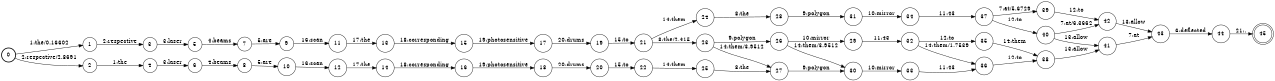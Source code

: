 digraph FST {
rankdir = LR;
size = "8.5,11";
label = "";
center = 1;
orientation = Portrait;
ranksep = "0.4";
nodesep = "0.25";
0 [label = "0", shape = circle, style = bold, fontsize = 14]
	0 -> 1 [label = "1:the/0.16602", fontsize = 14];
	0 -> 2 [label = "2:respective/2.8691", fontsize = 14];
1 [label = "1", shape = circle, style = solid, fontsize = 14]
	1 -> 3 [label = "2:respective", fontsize = 14];
2 [label = "2", shape = circle, style = solid, fontsize = 14]
	2 -> 4 [label = "1:the", fontsize = 14];
3 [label = "3", shape = circle, style = solid, fontsize = 14]
	3 -> 5 [label = "3:laser", fontsize = 14];
4 [label = "4", shape = circle, style = solid, fontsize = 14]
	4 -> 6 [label = "3:laser", fontsize = 14];
5 [label = "5", shape = circle, style = solid, fontsize = 14]
	5 -> 7 [label = "4:beams", fontsize = 14];
6 [label = "6", shape = circle, style = solid, fontsize = 14]
	6 -> 8 [label = "4:beams", fontsize = 14];
7 [label = "7", shape = circle, style = solid, fontsize = 14]
	7 -> 9 [label = "5:are", fontsize = 14];
8 [label = "8", shape = circle, style = solid, fontsize = 14]
	8 -> 10 [label = "5:are", fontsize = 14];
9 [label = "9", shape = circle, style = solid, fontsize = 14]
	9 -> 11 [label = "16:scan", fontsize = 14];
10 [label = "10", shape = circle, style = solid, fontsize = 14]
	10 -> 12 [label = "16:scan", fontsize = 14];
11 [label = "11", shape = circle, style = solid, fontsize = 14]
	11 -> 13 [label = "17:the", fontsize = 14];
12 [label = "12", shape = circle, style = solid, fontsize = 14]
	12 -> 14 [label = "17:the", fontsize = 14];
13 [label = "13", shape = circle, style = solid, fontsize = 14]
	13 -> 15 [label = "18:corresponding", fontsize = 14];
14 [label = "14", shape = circle, style = solid, fontsize = 14]
	14 -> 16 [label = "18:corresponding", fontsize = 14];
15 [label = "15", shape = circle, style = solid, fontsize = 14]
	15 -> 17 [label = "19:photosensitive", fontsize = 14];
16 [label = "16", shape = circle, style = solid, fontsize = 14]
	16 -> 18 [label = "19:photosensitive", fontsize = 14];
17 [label = "17", shape = circle, style = solid, fontsize = 14]
	17 -> 19 [label = "20:drums", fontsize = 14];
18 [label = "18", shape = circle, style = solid, fontsize = 14]
	18 -> 20 [label = "20:drums", fontsize = 14];
19 [label = "19", shape = circle, style = solid, fontsize = 14]
	19 -> 21 [label = "15:to", fontsize = 14];
20 [label = "20", shape = circle, style = solid, fontsize = 14]
	20 -> 22 [label = "15:to", fontsize = 14];
21 [label = "21", shape = circle, style = solid, fontsize = 14]
	21 -> 23 [label = "8:the/2.415", fontsize = 14];
	21 -> 24 [label = "14:them", fontsize = 14];
22 [label = "22", shape = circle, style = solid, fontsize = 14]
	22 -> 25 [label = "14:them", fontsize = 14];
23 [label = "23", shape = circle, style = solid, fontsize = 14]
	23 -> 26 [label = "9:polygon", fontsize = 14];
	23 -> 27 [label = "14:them/3.9512", fontsize = 14];
24 [label = "24", shape = circle, style = solid, fontsize = 14]
	24 -> 28 [label = "8:the", fontsize = 14];
25 [label = "25", shape = circle, style = solid, fontsize = 14]
	25 -> 27 [label = "8:the", fontsize = 14];
26 [label = "26", shape = circle, style = solid, fontsize = 14]
	26 -> 29 [label = "10:mirror", fontsize = 14];
	26 -> 30 [label = "14:them/3.9512", fontsize = 14];
27 [label = "27", shape = circle, style = solid, fontsize = 14]
	27 -> 30 [label = "9:polygon", fontsize = 14];
28 [label = "28", shape = circle, style = solid, fontsize = 14]
	28 -> 31 [label = "9:polygon", fontsize = 14];
29 [label = "29", shape = circle, style = solid, fontsize = 14]
	29 -> 32 [label = "11:43", fontsize = 14];
30 [label = "30", shape = circle, style = solid, fontsize = 14]
	30 -> 33 [label = "10:mirror", fontsize = 14];
31 [label = "31", shape = circle, style = solid, fontsize = 14]
	31 -> 34 [label = "10:mirror", fontsize = 14];
32 [label = "32", shape = circle, style = solid, fontsize = 14]
	32 -> 36 [label = "14:them/1.7539", fontsize = 14];
	32 -> 35 [label = "12:to", fontsize = 14];
33 [label = "33", shape = circle, style = solid, fontsize = 14]
	33 -> 36 [label = "11:43", fontsize = 14];
34 [label = "34", shape = circle, style = solid, fontsize = 14]
	34 -> 37 [label = "11:43", fontsize = 14];
35 [label = "35", shape = circle, style = solid, fontsize = 14]
	35 -> 38 [label = "14:them", fontsize = 14];
36 [label = "36", shape = circle, style = solid, fontsize = 14]
	36 -> 38 [label = "12:to", fontsize = 14];
37 [label = "37", shape = circle, style = solid, fontsize = 14]
	37 -> 39 [label = "7:at/5.6729", fontsize = 14];
	37 -> 40 [label = "12:to", fontsize = 14];
38 [label = "38", shape = circle, style = solid, fontsize = 14]
	38 -> 41 [label = "13:allow", fontsize = 14];
39 [label = "39", shape = circle, style = solid, fontsize = 14]
	39 -> 42 [label = "12:to", fontsize = 14];
40 [label = "40", shape = circle, style = solid, fontsize = 14]
	40 -> 42 [label = "7:at/6.3662", fontsize = 14];
	40 -> 41 [label = "13:allow", fontsize = 14];
41 [label = "41", shape = circle, style = solid, fontsize = 14]
	41 -> 43 [label = "7:at", fontsize = 14];
42 [label = "42", shape = circle, style = solid, fontsize = 14]
	42 -> 43 [label = "13:allow", fontsize = 14];
43 [label = "43", shape = circle, style = solid, fontsize = 14]
	43 -> 44 [label = "6:deflected", fontsize = 14];
44 [label = "44", shape = circle, style = solid, fontsize = 14]
	44 -> 45 [label = "21:.", fontsize = 14];
45 [label = "45", shape = doublecircle, style = solid, fontsize = 14]
}
